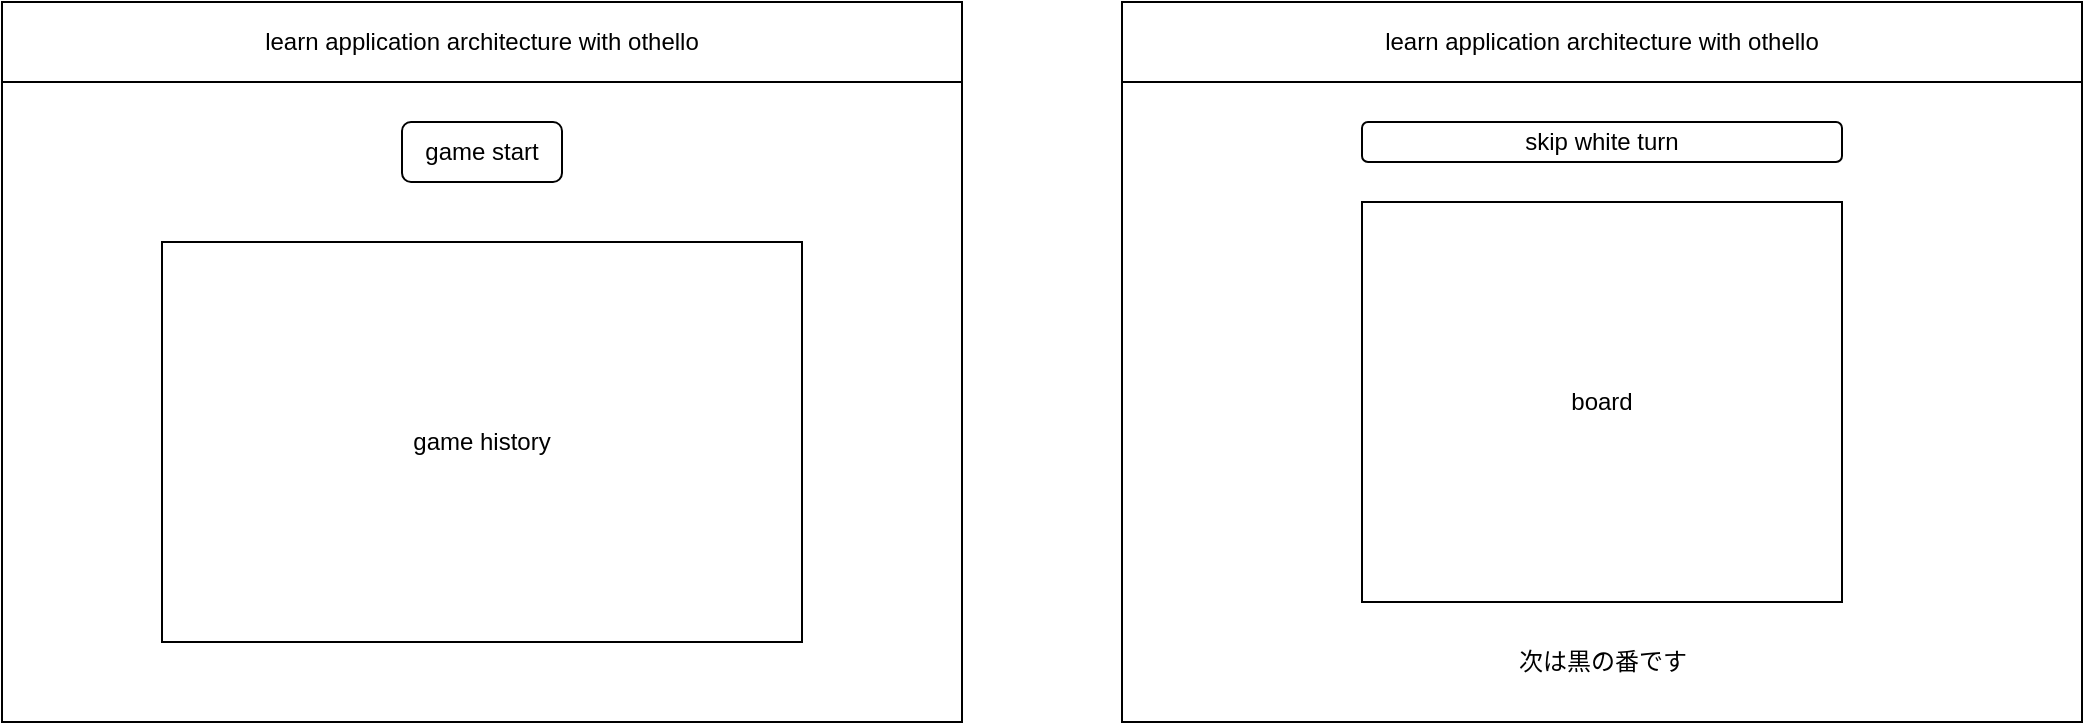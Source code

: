 <mxfile>
    <diagram id="uszXoUtOeSDrkuwmEiRa" name="ページ1">
        <mxGraphModel dx="746" dy="279" grid="1" gridSize="10" guides="1" tooltips="1" connect="1" arrows="1" fold="1" page="1" pageScale="1" pageWidth="827" pageHeight="1169" math="0" shadow="0">
            <root>
                <mxCell id="0"/>
                <mxCell id="1" parent="0"/>
                <mxCell id="2" value="" style="rounded=0;whiteSpace=wrap;html=1;fillColor=none;" parent="1" vertex="1">
                    <mxGeometry x="80" y="80" width="480" height="360" as="geometry"/>
                </mxCell>
                <mxCell id="3" value="learn application architecture with othello" style="rounded=0;whiteSpace=wrap;html=1;fillColor=none;" parent="1" vertex="1">
                    <mxGeometry x="80" y="80" width="480" height="40" as="geometry"/>
                </mxCell>
                <mxCell id="6" value="game start" style="rounded=1;whiteSpace=wrap;html=1;fillColor=none;" parent="1" vertex="1">
                    <mxGeometry x="280" y="140" width="80" height="30" as="geometry"/>
                </mxCell>
                <mxCell id="7" value="game history" style="rounded=0;whiteSpace=wrap;html=1;fillColor=none;" parent="1" vertex="1">
                    <mxGeometry x="160" y="200" width="320" height="200" as="geometry"/>
                </mxCell>
                <mxCell id="8" value="" style="rounded=0;whiteSpace=wrap;html=1;fillColor=none;" parent="1" vertex="1">
                    <mxGeometry x="640" y="80" width="480" height="360" as="geometry"/>
                </mxCell>
                <mxCell id="9" value="learn application architecture with othello" style="rounded=0;whiteSpace=wrap;html=1;fillColor=none;" parent="1" vertex="1">
                    <mxGeometry x="640" y="80" width="480" height="40" as="geometry"/>
                </mxCell>
                <mxCell id="10" value="skip white turn" style="rounded=1;whiteSpace=wrap;html=1;fillColor=none;" parent="1" vertex="1">
                    <mxGeometry x="760" y="140" width="240" height="20" as="geometry"/>
                </mxCell>
                <mxCell id="11" value="board" style="rounded=0;whiteSpace=wrap;html=1;fillColor=none;" parent="1" vertex="1">
                    <mxGeometry x="760" y="180" width="240" height="200" as="geometry"/>
                </mxCell>
                <mxCell id="13" value="次は黒の番です" style="text;html=1;align=center;verticalAlign=middle;resizable=0;points=[];autosize=1;strokeColor=none;fillColor=none;" parent="1" vertex="1">
                    <mxGeometry x="830" y="400" width="100" height="20" as="geometry"/>
                </mxCell>
            </root>
        </mxGraphModel>
    </diagram>
</mxfile>